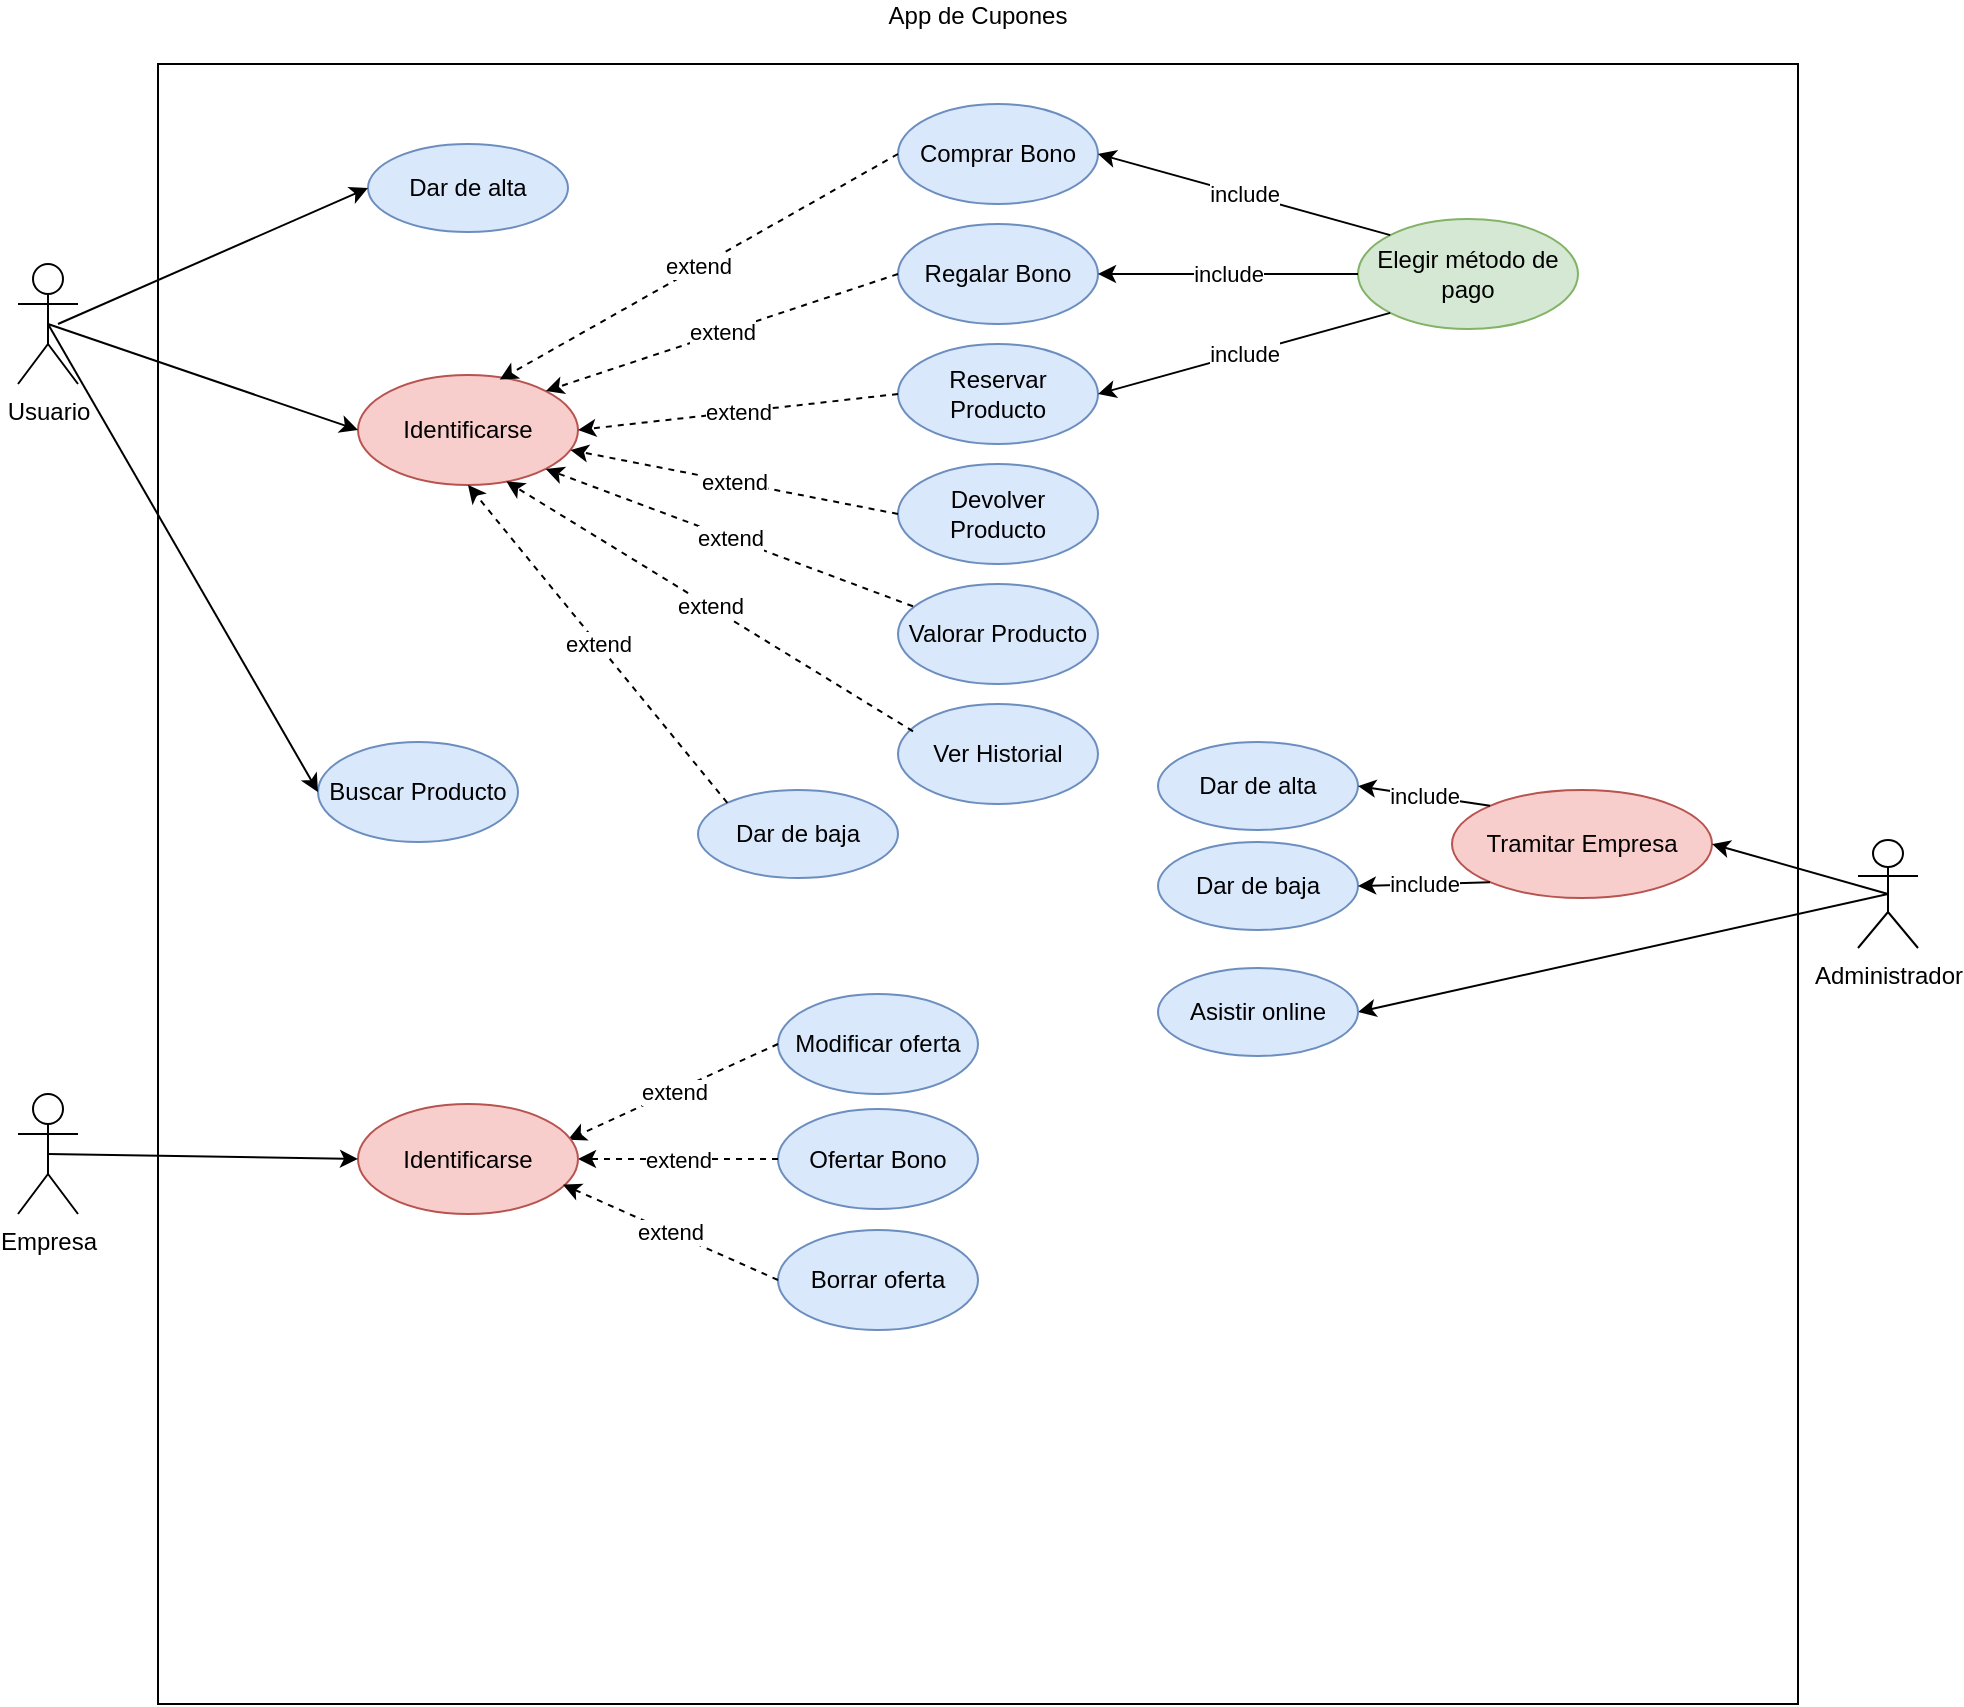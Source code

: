 <mxfile version="15.8.5" type="github">
  <diagram id="RV5CSDYpfyLuxDymEW0m" name="Page-1">
    <mxGraphModel dx="1562" dy="671" grid="1" gridSize="10" guides="1" tooltips="1" connect="1" arrows="1" fold="1" page="1" pageScale="1" pageWidth="827" pageHeight="1169" math="0" shadow="0">
      <root>
        <mxCell id="0" />
        <mxCell id="1" parent="0" />
        <mxCell id="a6lOTXQf3GXVWLe3gGw5-1" value="&lt;div&gt;App de Cupones&lt;/div&gt;&lt;div&gt;&lt;br&gt;&lt;/div&gt;" style="whiteSpace=wrap;html=1;aspect=fixed;fillColor=none;labelPosition=center;verticalLabelPosition=top;align=center;verticalAlign=bottom;" vertex="1" parent="1">
          <mxGeometry x="180" y="70" width="820" height="820" as="geometry" />
        </mxCell>
        <mxCell id="a6lOTXQf3GXVWLe3gGw5-2" value="&lt;div&gt;Comprar Bono&lt;/div&gt;" style="ellipse;whiteSpace=wrap;html=1;fillColor=#dae8fc;strokeColor=#6c8ebf;" vertex="1" parent="1">
          <mxGeometry x="550" y="90" width="100" height="50" as="geometry" />
        </mxCell>
        <mxCell id="a6lOTXQf3GXVWLe3gGw5-3" value="&lt;div&gt;Usuario&lt;/div&gt;" style="shape=umlActor;verticalLabelPosition=bottom;verticalAlign=top;html=1;outlineConnect=0;fillColor=none;" vertex="1" parent="1">
          <mxGeometry x="110" y="170" width="30" height="60" as="geometry" />
        </mxCell>
        <mxCell id="a6lOTXQf3GXVWLe3gGw5-4" value="&lt;div&gt;Empresa&lt;/div&gt;&lt;div&gt;&lt;br&gt;&lt;/div&gt;" style="shape=umlActor;verticalLabelPosition=bottom;verticalAlign=top;html=1;outlineConnect=0;fillColor=none;" vertex="1" parent="1">
          <mxGeometry x="110" y="585" width="30" height="60" as="geometry" />
        </mxCell>
        <mxCell id="a6lOTXQf3GXVWLe3gGw5-5" value="&lt;div&gt;Administrador&lt;/div&gt;" style="shape=umlActor;verticalLabelPosition=bottom;verticalAlign=top;html=1;outlineConnect=0;fillColor=none;" vertex="1" parent="1">
          <mxGeometry x="1030" y="458" width="30" height="54" as="geometry" />
        </mxCell>
        <mxCell id="a6lOTXQf3GXVWLe3gGw5-7" value="Regalar Bono" style="ellipse;whiteSpace=wrap;html=1;fillColor=#dae8fc;strokeColor=#6c8ebf;" vertex="1" parent="1">
          <mxGeometry x="550" y="150" width="100" height="50" as="geometry" />
        </mxCell>
        <mxCell id="a6lOTXQf3GXVWLe3gGw5-8" value="Ofertar Bono" style="ellipse;whiteSpace=wrap;html=1;fillColor=#dae8fc;strokeColor=#6c8ebf;" vertex="1" parent="1">
          <mxGeometry x="490" y="592.5" width="100" height="50" as="geometry" />
        </mxCell>
        <mxCell id="a6lOTXQf3GXVWLe3gGw5-9" value="&lt;div&gt;Buscar Producto&lt;/div&gt;" style="ellipse;whiteSpace=wrap;html=1;fillColor=#dae8fc;strokeColor=#6c8ebf;" vertex="1" parent="1">
          <mxGeometry x="260" y="409" width="100" height="50" as="geometry" />
        </mxCell>
        <mxCell id="a6lOTXQf3GXVWLe3gGw5-10" value="Reservar Producto" style="ellipse;whiteSpace=wrap;html=1;fillColor=#dae8fc;strokeColor=#6c8ebf;" vertex="1" parent="1">
          <mxGeometry x="550" y="210" width="100" height="50" as="geometry" />
        </mxCell>
        <mxCell id="a6lOTXQf3GXVWLe3gGw5-11" value="Devolver Producto" style="ellipse;whiteSpace=wrap;html=1;fillColor=#dae8fc;strokeColor=#6c8ebf;" vertex="1" parent="1">
          <mxGeometry x="550" y="270" width="100" height="50" as="geometry" />
        </mxCell>
        <mxCell id="a6lOTXQf3GXVWLe3gGw5-12" value="Valorar Producto" style="ellipse;whiteSpace=wrap;html=1;fillColor=#dae8fc;strokeColor=#6c8ebf;" vertex="1" parent="1">
          <mxGeometry x="550" y="330" width="100" height="50" as="geometry" />
        </mxCell>
        <mxCell id="a6lOTXQf3GXVWLe3gGw5-13" value="Modificar oferta" style="ellipse;whiteSpace=wrap;html=1;fillColor=#dae8fc;strokeColor=#6c8ebf;" vertex="1" parent="1">
          <mxGeometry x="490" y="535" width="100" height="50" as="geometry" />
        </mxCell>
        <mxCell id="a6lOTXQf3GXVWLe3gGw5-14" value="Dar de alta" style="ellipse;whiteSpace=wrap;html=1;fillColor=#dae8fc;strokeColor=#6c8ebf;" vertex="1" parent="1">
          <mxGeometry x="680" y="409" width="100" height="44" as="geometry" />
        </mxCell>
        <mxCell id="a6lOTXQf3GXVWLe3gGw5-15" value="Dar de baja" style="ellipse;whiteSpace=wrap;html=1;fillColor=#dae8fc;strokeColor=#6c8ebf;" vertex="1" parent="1">
          <mxGeometry x="680" y="459" width="100" height="44" as="geometry" />
        </mxCell>
        <mxCell id="a6lOTXQf3GXVWLe3gGw5-16" value="Elegir método de pago" style="ellipse;whiteSpace=wrap;html=1;fillColor=#d5e8d4;strokeColor=#82b366;" vertex="1" parent="1">
          <mxGeometry x="780" y="147.5" width="110" height="55" as="geometry" />
        </mxCell>
        <mxCell id="a6lOTXQf3GXVWLe3gGw5-17" value="Tramitar Empresa" style="ellipse;whiteSpace=wrap;html=1;fillColor=#f8cecc;strokeColor=#b85450;" vertex="1" parent="1">
          <mxGeometry x="827" y="433" width="130" height="54" as="geometry" />
        </mxCell>
        <mxCell id="a6lOTXQf3GXVWLe3gGw5-18" value="extend" style="endArrow=classic;html=1;rounded=0;exitX=0;exitY=0.5;exitDx=0;exitDy=0;entryX=0.955;entryY=0.324;entryDx=0;entryDy=0;dashed=1;entryPerimeter=0;" edge="1" parent="1" source="a6lOTXQf3GXVWLe3gGw5-13" target="a6lOTXQf3GXVWLe3gGw5-31">
          <mxGeometry width="50" height="50" relative="1" as="geometry">
            <mxPoint x="540" y="520" as="sourcePoint" />
            <mxPoint x="590" y="470" as="targetPoint" />
          </mxGeometry>
        </mxCell>
        <mxCell id="a6lOTXQf3GXVWLe3gGw5-19" value="extend" style="endArrow=classic;html=1;rounded=0;exitX=0;exitY=0.5;exitDx=0;exitDy=0;entryX=1;entryY=0.5;entryDx=0;entryDy=0;dashed=1;" edge="1" parent="1" source="a6lOTXQf3GXVWLe3gGw5-8" target="a6lOTXQf3GXVWLe3gGw5-31">
          <mxGeometry width="50" height="50" relative="1" as="geometry">
            <mxPoint x="135" y="625" as="sourcePoint" />
            <mxPoint x="260" y="595" as="targetPoint" />
          </mxGeometry>
        </mxCell>
        <mxCell id="a6lOTXQf3GXVWLe3gGw5-20" value="Identificarse" style="ellipse;whiteSpace=wrap;html=1;fillColor=#f8cecc;strokeColor=#b85450;" vertex="1" parent="1">
          <mxGeometry x="280" y="225.5" width="110" height="55" as="geometry" />
        </mxCell>
        <mxCell id="a6lOTXQf3GXVWLe3gGw5-21" value="extend" style="endArrow=classic;html=1;rounded=0;entryX=0.644;entryY=0.042;entryDx=0;entryDy=0;dashed=1;entryPerimeter=0;exitX=0;exitY=0.5;exitDx=0;exitDy=0;" edge="1" parent="1" source="a6lOTXQf3GXVWLe3gGw5-2" target="a6lOTXQf3GXVWLe3gGw5-20">
          <mxGeometry width="50" height="50" relative="1" as="geometry">
            <mxPoint x="460" y="115" as="sourcePoint" />
            <mxPoint x="379.99" y="184.49" as="targetPoint" />
          </mxGeometry>
        </mxCell>
        <mxCell id="a6lOTXQf3GXVWLe3gGw5-22" value="extend" style="endArrow=classic;html=1;rounded=0;exitX=0;exitY=0.5;exitDx=0;exitDy=0;entryX=1;entryY=0;entryDx=0;entryDy=0;dashed=1;" edge="1" parent="1" source="a6lOTXQf3GXVWLe3gGw5-7" target="a6lOTXQf3GXVWLe3gGw5-20">
          <mxGeometry width="50" height="50" relative="1" as="geometry">
            <mxPoint x="323.891" y="190.555" as="sourcePoint" />
            <mxPoint x="410" y="125" as="targetPoint" />
          </mxGeometry>
        </mxCell>
        <mxCell id="a6lOTXQf3GXVWLe3gGw5-23" value="extend" style="endArrow=classic;html=1;rounded=0;exitX=0;exitY=0.5;exitDx=0;exitDy=0;entryX=1;entryY=0.5;entryDx=0;entryDy=0;dashed=1;" edge="1" parent="1" source="a6lOTXQf3GXVWLe3gGw5-10" target="a6lOTXQf3GXVWLe3gGw5-20">
          <mxGeometry width="50" height="50" relative="1" as="geometry">
            <mxPoint x="323.891" y="190.555" as="sourcePoint" />
            <mxPoint x="410" y="185" as="targetPoint" />
          </mxGeometry>
        </mxCell>
        <mxCell id="a6lOTXQf3GXVWLe3gGw5-24" value="extend" style="endArrow=classic;html=1;rounded=0;exitX=0;exitY=0.5;exitDx=0;exitDy=0;dashed=1;" edge="1" parent="1" source="a6lOTXQf3GXVWLe3gGw5-11" target="a6lOTXQf3GXVWLe3gGw5-20">
          <mxGeometry width="50" height="50" relative="1" as="geometry">
            <mxPoint x="338.35" y="219.515" as="sourcePoint" />
            <mxPoint x="410" y="245" as="targetPoint" />
          </mxGeometry>
        </mxCell>
        <mxCell id="a6lOTXQf3GXVWLe3gGw5-25" value="extend" style="endArrow=classic;html=1;rounded=0;exitX=0.075;exitY=0.223;exitDx=0;exitDy=0;exitPerimeter=0;dashed=1;entryX=1;entryY=1;entryDx=0;entryDy=0;" edge="1" parent="1" source="a6lOTXQf3GXVWLe3gGw5-12" target="a6lOTXQf3GXVWLe3gGw5-20">
          <mxGeometry width="50" height="50" relative="1" as="geometry">
            <mxPoint x="323.891" y="229.445" as="sourcePoint" />
            <mxPoint x="410" y="300" as="targetPoint" />
          </mxGeometry>
        </mxCell>
        <mxCell id="a6lOTXQf3GXVWLe3gGw5-26" value="" style="endArrow=classic;html=1;rounded=0;exitX=0.5;exitY=0.5;exitDx=0;exitDy=0;entryX=0;entryY=0.5;entryDx=0;entryDy=0;exitPerimeter=0;" edge="1" parent="1" source="a6lOTXQf3GXVWLe3gGw5-3" target="a6lOTXQf3GXVWLe3gGw5-20">
          <mxGeometry width="50" height="50" relative="1" as="geometry">
            <mxPoint x="323.891" y="190.555" as="sourcePoint" />
            <mxPoint x="410" y="125" as="targetPoint" />
          </mxGeometry>
        </mxCell>
        <mxCell id="a6lOTXQf3GXVWLe3gGw5-27" value="" style="endArrow=classic;html=1;rounded=0;exitX=0.5;exitY=0.5;exitDx=0;exitDy=0;entryX=0;entryY=0.5;entryDx=0;entryDy=0;exitPerimeter=0;" edge="1" parent="1" source="a6lOTXQf3GXVWLe3gGw5-3" target="a6lOTXQf3GXVWLe3gGw5-9">
          <mxGeometry width="50" height="50" relative="1" as="geometry">
            <mxPoint x="135" y="210" as="sourcePoint" />
            <mxPoint x="290" y="210" as="targetPoint" />
          </mxGeometry>
        </mxCell>
        <mxCell id="a6lOTXQf3GXVWLe3gGw5-28" value="include" style="endArrow=classic;html=1;rounded=0;exitX=0;exitY=0.5;exitDx=0;exitDy=0;entryX=1;entryY=0.5;entryDx=0;entryDy=0;" edge="1" parent="1" source="a6lOTXQf3GXVWLe3gGw5-16" target="a6lOTXQf3GXVWLe3gGw5-7">
          <mxGeometry width="50" height="50" relative="1" as="geometry">
            <mxPoint x="397.47" y="202.025" as="sourcePoint" />
            <mxPoint x="470" y="187.5" as="targetPoint" />
          </mxGeometry>
        </mxCell>
        <mxCell id="a6lOTXQf3GXVWLe3gGw5-29" value="include" style="endArrow=classic;html=1;rounded=0;exitX=0;exitY=0;exitDx=0;exitDy=0;entryX=1;entryY=0.5;entryDx=0;entryDy=0;" edge="1" parent="1" source="a6lOTXQf3GXVWLe3gGw5-16" target="a6lOTXQf3GXVWLe3gGw5-2">
          <mxGeometry width="50" height="50" relative="1" as="geometry">
            <mxPoint x="570" y="187.5" as="sourcePoint" />
            <mxPoint x="610" y="152.5" as="targetPoint" />
          </mxGeometry>
        </mxCell>
        <mxCell id="a6lOTXQf3GXVWLe3gGw5-30" value="Ver Historial" style="ellipse;whiteSpace=wrap;html=1;fillColor=#dae8fc;strokeColor=#6c8ebf;" vertex="1" parent="1">
          <mxGeometry x="550" y="390" width="100" height="50" as="geometry" />
        </mxCell>
        <mxCell id="a6lOTXQf3GXVWLe3gGw5-31" value="Identificarse" style="ellipse;whiteSpace=wrap;html=1;fillColor=#f8cecc;strokeColor=#b85450;" vertex="1" parent="1">
          <mxGeometry x="280" y="590" width="110" height="55" as="geometry" />
        </mxCell>
        <mxCell id="a6lOTXQf3GXVWLe3gGw5-32" value="extend" style="endArrow=classic;html=1;rounded=0;exitX=0.075;exitY=0.273;exitDx=0;exitDy=0;dashed=1;exitPerimeter=0;entryX=0.674;entryY=0.967;entryDx=0;entryDy=0;entryPerimeter=0;" edge="1" parent="1" source="a6lOTXQf3GXVWLe3gGw5-30" target="a6lOTXQf3GXVWLe3gGw5-20">
          <mxGeometry width="50" height="50" relative="1" as="geometry">
            <mxPoint x="135" y="210" as="sourcePoint" />
            <mxPoint x="270" y="375" as="targetPoint" />
          </mxGeometry>
        </mxCell>
        <mxCell id="a6lOTXQf3GXVWLe3gGw5-33" value="include" style="endArrow=classic;html=1;rounded=0;exitX=0;exitY=0;exitDx=0;exitDy=0;entryX=1;entryY=0.5;entryDx=0;entryDy=0;" edge="1" parent="1" source="a6lOTXQf3GXVWLe3gGw5-17" target="a6lOTXQf3GXVWLe3gGw5-14">
          <mxGeometry width="50" height="50" relative="1" as="geometry">
            <mxPoint x="135" y="305" as="sourcePoint" />
            <mxPoint x="270" y="470" as="targetPoint" />
          </mxGeometry>
        </mxCell>
        <mxCell id="a6lOTXQf3GXVWLe3gGw5-34" value="include" style="endArrow=classic;html=1;rounded=0;exitX=0;exitY=1;exitDx=0;exitDy=0;entryX=1;entryY=0.5;entryDx=0;entryDy=0;" edge="1" parent="1" source="a6lOTXQf3GXVWLe3gGw5-17" target="a6lOTXQf3GXVWLe3gGw5-15">
          <mxGeometry width="50" height="50" relative="1" as="geometry">
            <mxPoint x="879.038" y="363.787" as="sourcePoint" />
            <mxPoint x="830" y="350" as="targetPoint" />
          </mxGeometry>
        </mxCell>
        <mxCell id="a6lOTXQf3GXVWLe3gGw5-35" value="" style="endArrow=classic;html=1;rounded=0;exitX=0.5;exitY=0.5;exitDx=0;exitDy=0;entryX=1;entryY=0.5;entryDx=0;entryDy=0;exitPerimeter=0;" edge="1" parent="1" source="a6lOTXQf3GXVWLe3gGw5-5" target="a6lOTXQf3GXVWLe3gGw5-17">
          <mxGeometry width="50" height="50" relative="1" as="geometry">
            <mxPoint x="869.038" y="363.787" as="sourcePoint" />
            <mxPoint x="790" y="350" as="targetPoint" />
          </mxGeometry>
        </mxCell>
        <mxCell id="a6lOTXQf3GXVWLe3gGw5-36" value="" style="endArrow=classic;html=1;rounded=0;entryX=0;entryY=0.5;entryDx=0;entryDy=0;exitX=0.5;exitY=0.5;exitDx=0;exitDy=0;exitPerimeter=0;" edge="1" parent="1" source="a6lOTXQf3GXVWLe3gGw5-4" target="a6lOTXQf3GXVWLe3gGw5-31">
          <mxGeometry width="50" height="50" relative="1" as="geometry">
            <mxPoint x="135" y="210" as="sourcePoint" />
            <mxPoint x="270" y="375" as="targetPoint" />
          </mxGeometry>
        </mxCell>
        <mxCell id="a6lOTXQf3GXVWLe3gGw5-37" value="include" style="endArrow=classic;html=1;rounded=0;exitX=0;exitY=1;exitDx=0;exitDy=0;entryX=1;entryY=0.5;entryDx=0;entryDy=0;" edge="1" parent="1" source="a6lOTXQf3GXVWLe3gGw5-16" target="a6lOTXQf3GXVWLe3gGw5-10">
          <mxGeometry width="50" height="50" relative="1" as="geometry">
            <mxPoint x="570" y="187.5" as="sourcePoint" />
            <mxPoint x="641.65" y="161.19" as="targetPoint" />
          </mxGeometry>
        </mxCell>
        <mxCell id="a6lOTXQf3GXVWLe3gGw5-38" value="" style="endArrow=classic;html=1;rounded=0;exitX=0.5;exitY=0.5;exitDx=0;exitDy=0;exitPerimeter=0;entryX=1;entryY=0.5;entryDx=0;entryDy=0;" edge="1" parent="1" source="a6lOTXQf3GXVWLe3gGw5-5" target="a6lOTXQf3GXVWLe3gGw5-39">
          <mxGeometry width="50" height="50" relative="1" as="geometry">
            <mxPoint x="1055" y="385" as="sourcePoint" />
            <mxPoint x="967" y="362.5" as="targetPoint" />
          </mxGeometry>
        </mxCell>
        <mxCell id="a6lOTXQf3GXVWLe3gGw5-39" value="Asistir online" style="ellipse;whiteSpace=wrap;html=1;fillColor=#dae8fc;strokeColor=#6c8ebf;" vertex="1" parent="1">
          <mxGeometry x="680" y="522" width="100" height="44" as="geometry" />
        </mxCell>
        <mxCell id="a6lOTXQf3GXVWLe3gGw5-41" value="Borrar oferta" style="ellipse;whiteSpace=wrap;html=1;fillColor=#dae8fc;strokeColor=#6c8ebf;" vertex="1" parent="1">
          <mxGeometry x="490" y="653" width="100" height="50" as="geometry" />
        </mxCell>
        <mxCell id="a6lOTXQf3GXVWLe3gGw5-42" value="extend" style="endArrow=classic;html=1;rounded=0;exitX=0;exitY=0.5;exitDx=0;exitDy=0;entryX=0.932;entryY=0.733;entryDx=0;entryDy=0;dashed=1;entryPerimeter=0;" edge="1" parent="1" source="a6lOTXQf3GXVWLe3gGw5-41" target="a6lOTXQf3GXVWLe3gGw5-31">
          <mxGeometry width="50" height="50" relative="1" as="geometry">
            <mxPoint x="500" y="627.5" as="sourcePoint" />
            <mxPoint x="400" y="627.5" as="targetPoint" />
          </mxGeometry>
        </mxCell>
        <mxCell id="a6lOTXQf3GXVWLe3gGw5-43" value="Dar de alta" style="ellipse;whiteSpace=wrap;html=1;fillColor=#dae8fc;strokeColor=#6c8ebf;" vertex="1" parent="1">
          <mxGeometry x="285" y="110" width="100" height="44" as="geometry" />
        </mxCell>
        <mxCell id="a6lOTXQf3GXVWLe3gGw5-44" value="" style="endArrow=classic;html=1;rounded=0;entryX=0;entryY=0.5;entryDx=0;entryDy=0;" edge="1" parent="1" target="a6lOTXQf3GXVWLe3gGw5-43">
          <mxGeometry width="50" height="50" relative="1" as="geometry">
            <mxPoint x="130" y="200" as="sourcePoint" />
            <mxPoint x="290" y="263.0" as="targetPoint" />
          </mxGeometry>
        </mxCell>
        <mxCell id="a6lOTXQf3GXVWLe3gGw5-46" value="Dar de baja" style="ellipse;whiteSpace=wrap;html=1;fillColor=#dae8fc;strokeColor=#6c8ebf;" vertex="1" parent="1">
          <mxGeometry x="450" y="433" width="100" height="44" as="geometry" />
        </mxCell>
        <mxCell id="a6lOTXQf3GXVWLe3gGw5-47" value="extend" style="endArrow=classic;html=1;rounded=0;exitX=0;exitY=0;exitDx=0;exitDy=0;dashed=1;entryX=0.5;entryY=1;entryDx=0;entryDy=0;" edge="1" parent="1" source="a6lOTXQf3GXVWLe3gGw5-46" target="a6lOTXQf3GXVWLe3gGw5-20">
          <mxGeometry width="50" height="50" relative="1" as="geometry">
            <mxPoint x="567.5" y="413.65" as="sourcePoint" />
            <mxPoint x="364.14" y="288.685" as="targetPoint" />
          </mxGeometry>
        </mxCell>
      </root>
    </mxGraphModel>
  </diagram>
</mxfile>
